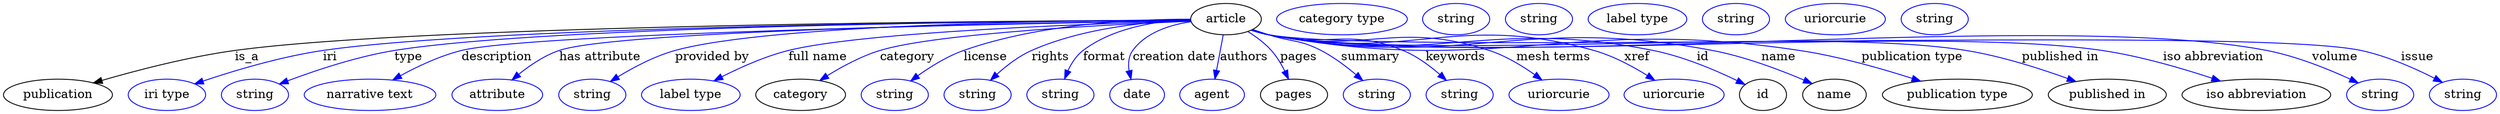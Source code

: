 digraph {
	graph [bb="0,0,2852.7,123"];
	node [label="\N"];
	article	[height=0.5,
		label=article,
		pos="1400.4,105",
		width=1.1193];
	publication	[height=0.5,
		pos="62.394,18",
		width=1.7332];
	article -> publication	[label=is_a,
		lp="278.39,61.5",
		pos="e,102.91,31.723 1360.1,103.9 1184.2,103.3 482.59,99.02 264.39,69 211.82,61.767 153.08,46.373 112.55,34.565"];
	iri	[color=blue,
		height=0.5,
		label="iri type",
		pos="187.39,18",
		width=1.2277];
	article -> iri	[color=blue,
		label=iri,
		lp="373.39,61.5",
		pos="e,219.34,30.633 1360.1,103.85 1194,103.07 562.48,98.172 365.39,69 317.65,61.933 264.58,45.918 228.92,33.905",
		style=solid];
	type	[color=blue,
		height=0.5,
		label=string,
		pos="288.39,18",
		width=1.0652];
	article -> type	[color=blue,
		label=type,
		lp="462.39,61.5",
		pos="e,316.34,30.523 1360,103.89 1202.2,103.23 626.36,98.793 446.39,69 404.13,62.004 357.59,46.233 326.03,34.261",
		style=solid];
	description	[color=blue,
		height=0.5,
		label="narrative text",
		pos="420.39,18",
		width=2.0943];
	article -> description	[color=blue,
		label=description,
		lp="563.89,61.5",
		pos="e,445.93,35.091 1360,103.36 1198.6,100.68 605,89.483 523.39,69 499.26,62.943 474.1,50.855 454.69,40.082",
		style=solid];
	"has attribute"	[color=blue,
		height=0.5,
		label=attribute,
		pos="565.39,18",
		width=1.4443];
	article -> "has attribute"	[color=blue,
		label="has attribute",
		lp="682.39,61.5",
		pos="e,582.2,35.3 1360.1,103.49 1212.2,101.44 703.99,92.725 635.39,69 618.72,63.234 602.53,52.143 589.93,41.869",
		style=solid];
	"provided by"	[color=blue,
		height=0.5,
		label=string,
		pos="673.39,18",
		width=1.0652];
	article -> "provided by"	[color=blue,
		label="provided by",
		lp="810.89,61.5",
		pos="e,694.17,33.311 1359.9,104 1238.7,103.66 880.4,99.985 768.39,69 745.14,62.568 721.12,49.857 703.05,38.862",
		style=solid];
	"full name"	[color=blue,
		height=0.5,
		label="label type",
		pos="786.39,18",
		width=1.5707];
	article -> "full name"	[color=blue,
		label="full name",
		lp="931.89,61.5",
		pos="e,813.05,34.111 1360,103 1256.9,100.16 985.59,90.778 898.39,69 871.76,62.348 843.55,49.715 822.1,38.813",
		style=solid];
	category	[height=0.5,
		pos="912.39,18",
		width=1.4263];
	article -> category	[color=blue,
		label=category,
		lp="1034.9,61.5",
		pos="e,934.41,34.521 1360.2,102.56 1273.1,99.093 1069.3,89.053 1003.4,69 982.15,62.54 960.28,50.719 943.3,40.193",
		style=solid];
	license	[color=blue,
		height=0.5,
		label=string,
		pos="1020.4,18",
		width=1.0652];
	article -> license	[color=blue,
		label=license,
		lp="1124.4,61.5",
		pos="e,1038.6,33.911 1359.7,104.93 1300.6,105.03 1188.4,100.49 1099.4,69 1080.5,62.303 1061.4,50.401 1046.7,39.889",
		style=solid];
	rights	[color=blue,
		height=0.5,
		label=string,
		pos="1115.4,18",
		width=1.0652];
	article -> rights	[color=blue,
		label=rights,
		lp="1198.9,61.5",
		pos="e,1130.2,34.704 1360,103.87 1313.9,102.33 1237.2,95.517 1177.4,69 1162.7,62.508 1148.7,51.649 1137.6,41.706",
		style=solid];
	format	[color=blue,
		height=0.5,
		label=string,
		pos="1210.4,18",
		width=1.0652];
	article -> format	[color=blue,
		label=format,
		lp="1260.9,61.5",
		pos="e,1215.2,36.346 1360,104.69 1324.2,103.31 1272.1,96.161 1236.4,69 1228.7,63.143 1223.1,54.358 1219.1,45.779",
		style=solid];
	"creation date"	[color=blue,
		height=0.5,
		label=date,
		pos="1298.4,18",
		width=0.86659];
	article -> "creation date"	[color=blue,
		label="creation date",
		lp="1340.9,61.5",
		pos="e,1291.4,35.795 1360.6,102.1 1336.9,98.67 1308.7,90.045 1293.4,69 1288.6,62.346 1288,53.817 1289.1,45.694",
		style=solid];
	authors	[color=blue,
		height=0.5,
		label=agent,
		pos="1384.4,18",
		width=1.0291];
	article -> authors	[color=blue,
		label=authors,
		lp="1420.9,61.5",
		pos="e,1387.6,36.175 1397.2,86.799 1395,75.163 1392,59.548 1389.5,46.237",
		style=solid];
	pages	[height=0.5,
		pos="1477.4,18",
		width=1.0652];
	article -> pages	[color=blue,
		label=pages,
		lp="1483.9,61.5",
		pos="e,1471.4,36.055 1425.5,90.792 1434.7,85.013 1444.9,77.583 1452.4,69 1458.5,62.084 1463.5,53.426 1467.4,45.268",
		style=solid];
	summary	[color=blue,
		height=0.5,
		label=string,
		pos="1572.4,18",
		width=1.0652];
	article -> summary	[color=blue,
		label=summary,
		lp="1565.9,61.5",
		pos="e,1556.5,34.456 1430.9,93.189 1437,91.089 1443.4,88.939 1449.4,87 1475.9,78.435 1484.7,81.885 1509.4,69 1523.5,61.616 1537.6,50.862 \
1548.9,41.218",
		style=solid];
	keywords	[color=blue,
		height=0.5,
		label=string,
		pos="1667.4,18",
		width=1.0652];
	article -> keywords	[color=blue,
		label=keywords,
		lp="1662.9,61.5",
		pos="e,1652.1,34.907 1429.9,92.608 1436.2,90.48 1443,88.467 1449.4,87 1516.6,71.616 1539.7,95.185 1603.4,69 1618.7,62.731 1633.3,51.749 \
1644.8,41.671",
		style=solid];
	"mesh terms"	[color=blue,
		height=0.5,
		label=uriorcurie,
		pos="1781.4,18",
		width=1.5887];
	article -> "mesh terms"	[color=blue,
		label="mesh terms",
		lp="1774.9,61.5",
		pos="e,1761.7,35.142 1429.6,92.473 1436,90.327 1442.9,88.341 1449.4,87 1559.4,64.403 1594.6,103.78 1701.4,69 1720.1,62.893 1738.9,51.474 \
1753.6,41.089",
		style=solid];
	xref	[color=blue,
		height=0.5,
		label=uriorcurie,
		pos="1913.4,18",
		width=1.5887];
	article -> xref	[color=blue,
		label=xref,
		lp="1870.9,61.5",
		pos="e,1891.2,34.796 1429.3,92.447 1435.8,90.273 1442.8,88.283 1449.4,87 1611.9,55.552 1662,113.64 1821.4,69 1843.2,62.904 1865.5,50.936 \
1882.7,40.238",
		style=solid];
	id	[height=0.5,
		pos="2015.4,18",
		width=0.75];
	article -> id	[color=blue,
		label=id,
		lp="1946.4,61.5",
		pos="e,1994.7,29.931 1429.3,92.409 1435.8,90.238 1442.8,88.258 1449.4,87 1641.7,50.534 1697.4,107.15 1889.4,69 1923.6,62.197 1960.5,46.494 \
1985.4,34.488",
		style=solid];
	name	[height=0.5,
		pos="2096.4,18",
		width=1.011];
	article -> name	[color=blue,
		label=name,
		lp="2032.4,61.5",
		pos="e,2071,30.933 1429.3,92.382 1435.8,90.213 1442.8,88.24 1449.4,87 1671.5,45.514 1735.4,110.89 1957.4,69 1994.1,62.066 2034.1,46.81 \
2061.7,34.962",
		style=solid];
	"publication type"	[height=0.5,
		pos="2236.4,18",
		width=2.3831];
	article -> "publication type"	[color=blue,
		label="publication type",
		lp="2185.4,61.5",
		pos="e,2194.5,33.752 1429.3,92.353 1435.8,90.186 1442.8,88.221 1449.4,87 1714.8,38.204 1789.5,109.41 2056.4,69 2100.5,62.319 2149.2,48.38 \
2184.8,36.913",
		style=solid];
	"published in"	[height=0.5,
		pos="2407.4,18",
		width=1.8776];
	article -> "published in"	[color=blue,
		label="published in",
		lp="2354.4,61.5",
		pos="e,2371.6,33.384 1429.3,92.318 1435.8,90.152 1442.7,88.197 1449.4,87 1624,55.55 2072.4,97.736 2247.4,69 2287.1,62.484 2330.6,48.431 \
2362.2,36.878",
		style=solid];
	"iso abbreviation"	[height=0.5,
		pos="2578.4,18",
		width=2.3651];
	article -> "iso abbreviation"	[color=blue,
		label="iso abbreviation",
		lp="2528.9,61.5",
		pos="e,2537.5,33.888 1429.3,92.3 1435.8,90.135 1442.7,88.185 1449.4,87 1657.9,49.826 2192.9,100.2 2402.4,69 2445.4,62.591 2492.8,48.725 \
2527.5,37.218",
		style=solid];
	volume	[color=blue,
		height=0.5,
		label=string,
		pos="2719.4,18",
		width=1.0652];
	article -> volume	[color=blue,
		label=volume,
		lp="2667.4,61.5",
		pos="e,2694.5,31.714 1429.3,92.284 1435.8,90.12 1442.7,88.175 1449.4,87 1699.1,42.883 2341.5,117.58 2590.4,69 2623.8,62.471 2659.8,47.822 \
2685.3,36.059",
		style=solid];
	issue	[color=blue,
		height=0.5,
		label=string,
		pos="2814.4,18",
		width=1.0652];
	article -> issue	[color=blue,
		label=issue,
		lp="2761.9,61.5",
		pos="e,2790.7,32.419 1429.3,92.278 1435.8,90.114 1442.7,88.17 1449.4,87 1586,62.966 2561.7,97.793 2697.4,69 2727.2,62.672 2758.9,48.638 \
2781.7,37.045",
		style=solid];
	"named thing_category"	[color=blue,
		height=0.5,
		label="category type",
		pos="1533.4,105",
		width=2.0762];
	publication_pages	[color=blue,
		height=0.5,
		label=string,
		pos="1664.4,105",
		width=1.0652];
	publication_id	[color=blue,
		height=0.5,
		label=string,
		pos="1759.4,105",
		width=1.0652];
	publication_name	[color=blue,
		height=0.5,
		label="label type",
		pos="1872.4,105",
		width=1.5707];
	"publication_publication type"	[color=blue,
		height=0.5,
		label=string,
		pos="1985.4,105",
		width=1.0652];
	"article_published in"	[color=blue,
		height=0.5,
		label=uriorcurie,
		pos="2099.4,105",
		width=1.5887];
	"article_iso abbreviation"	[color=blue,
		height=0.5,
		label=string,
		pos="2213.4,105",
		width=1.0652];
}
